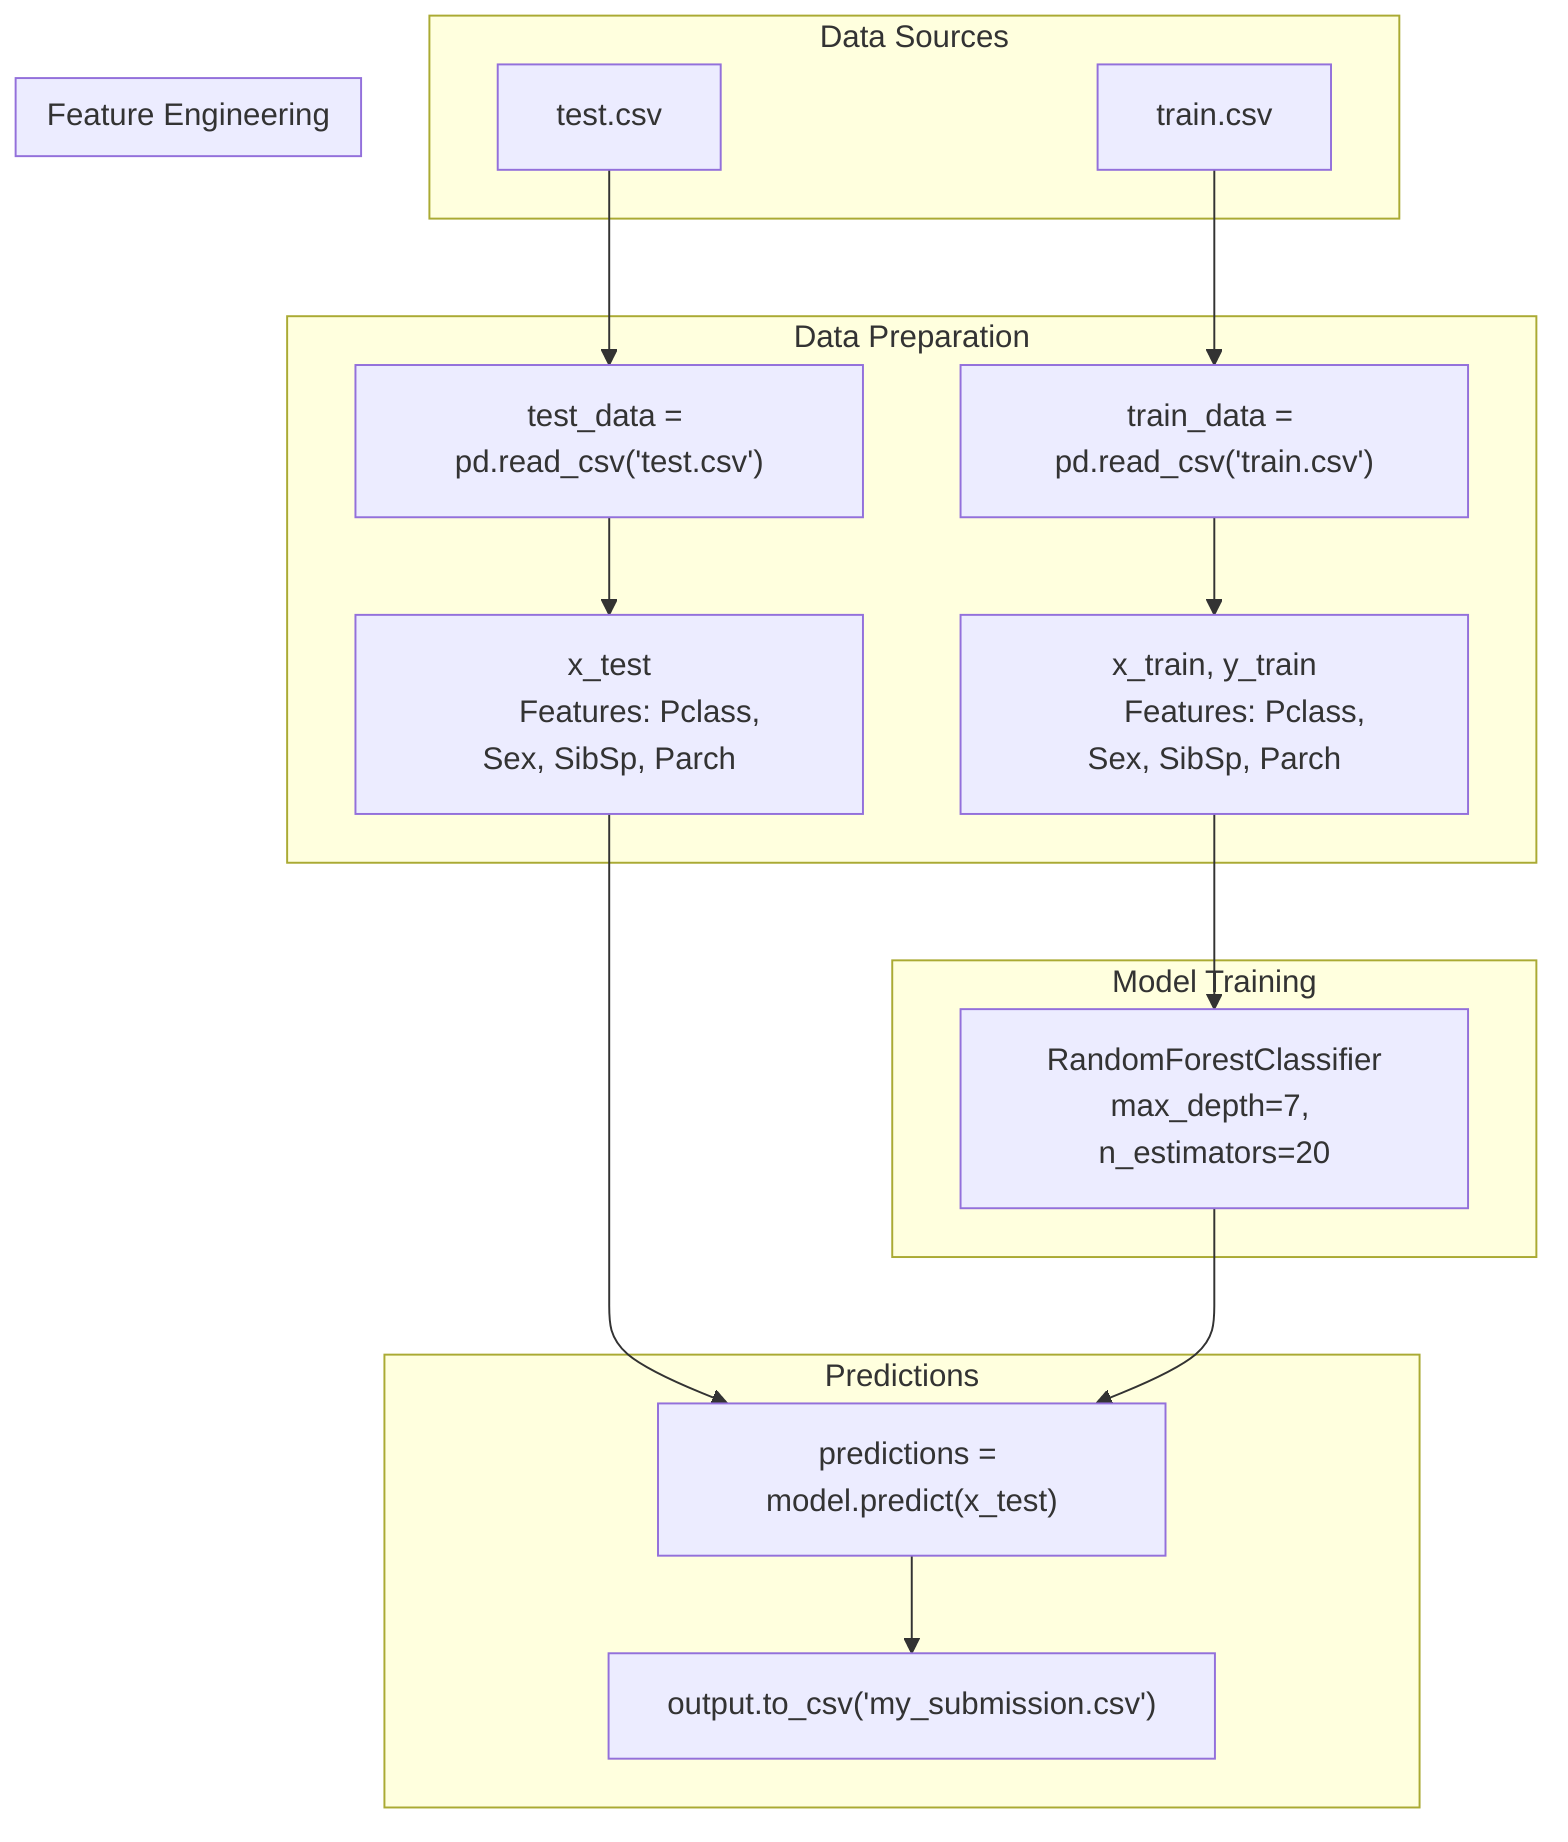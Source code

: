 flowchart TD
    subgraph DataSources["Data Sources"]
        A1["train.csv"]
        A2["test.csv"]
    end
    
    subgraph DataPreparation["Data Preparation"]
        B1["train_data = pd.read_csv('train.csv')"]
        B2["test_data = pd.read_csv('test.csv')"]
        B1 --> C1
        B2 --> C2
    end
    
    subgraph FeatureEngineering["Feature Engineering"]
        C1["x_train, y_train
        Features: Pclass, Sex, SibSp, Parch"]
        C2["x_test
        Features: Pclass, Sex, SibSp, Parch"]
    end

    subgraph ModelTraining["Model Training"]
        D1["RandomForestClassifier\nmax_depth=7, n_estimators=20"]
    end

    subgraph Predictions["Predictions"]
        E1["predictions = model.predict(x_test)"]
        E2["output.to_csv('my_submission.csv')"]
    end

    A1 --> B1
    A2 --> B2
    C1 --> D1
    C2 --> E1
    D1 --> E1
    E1 --> E2